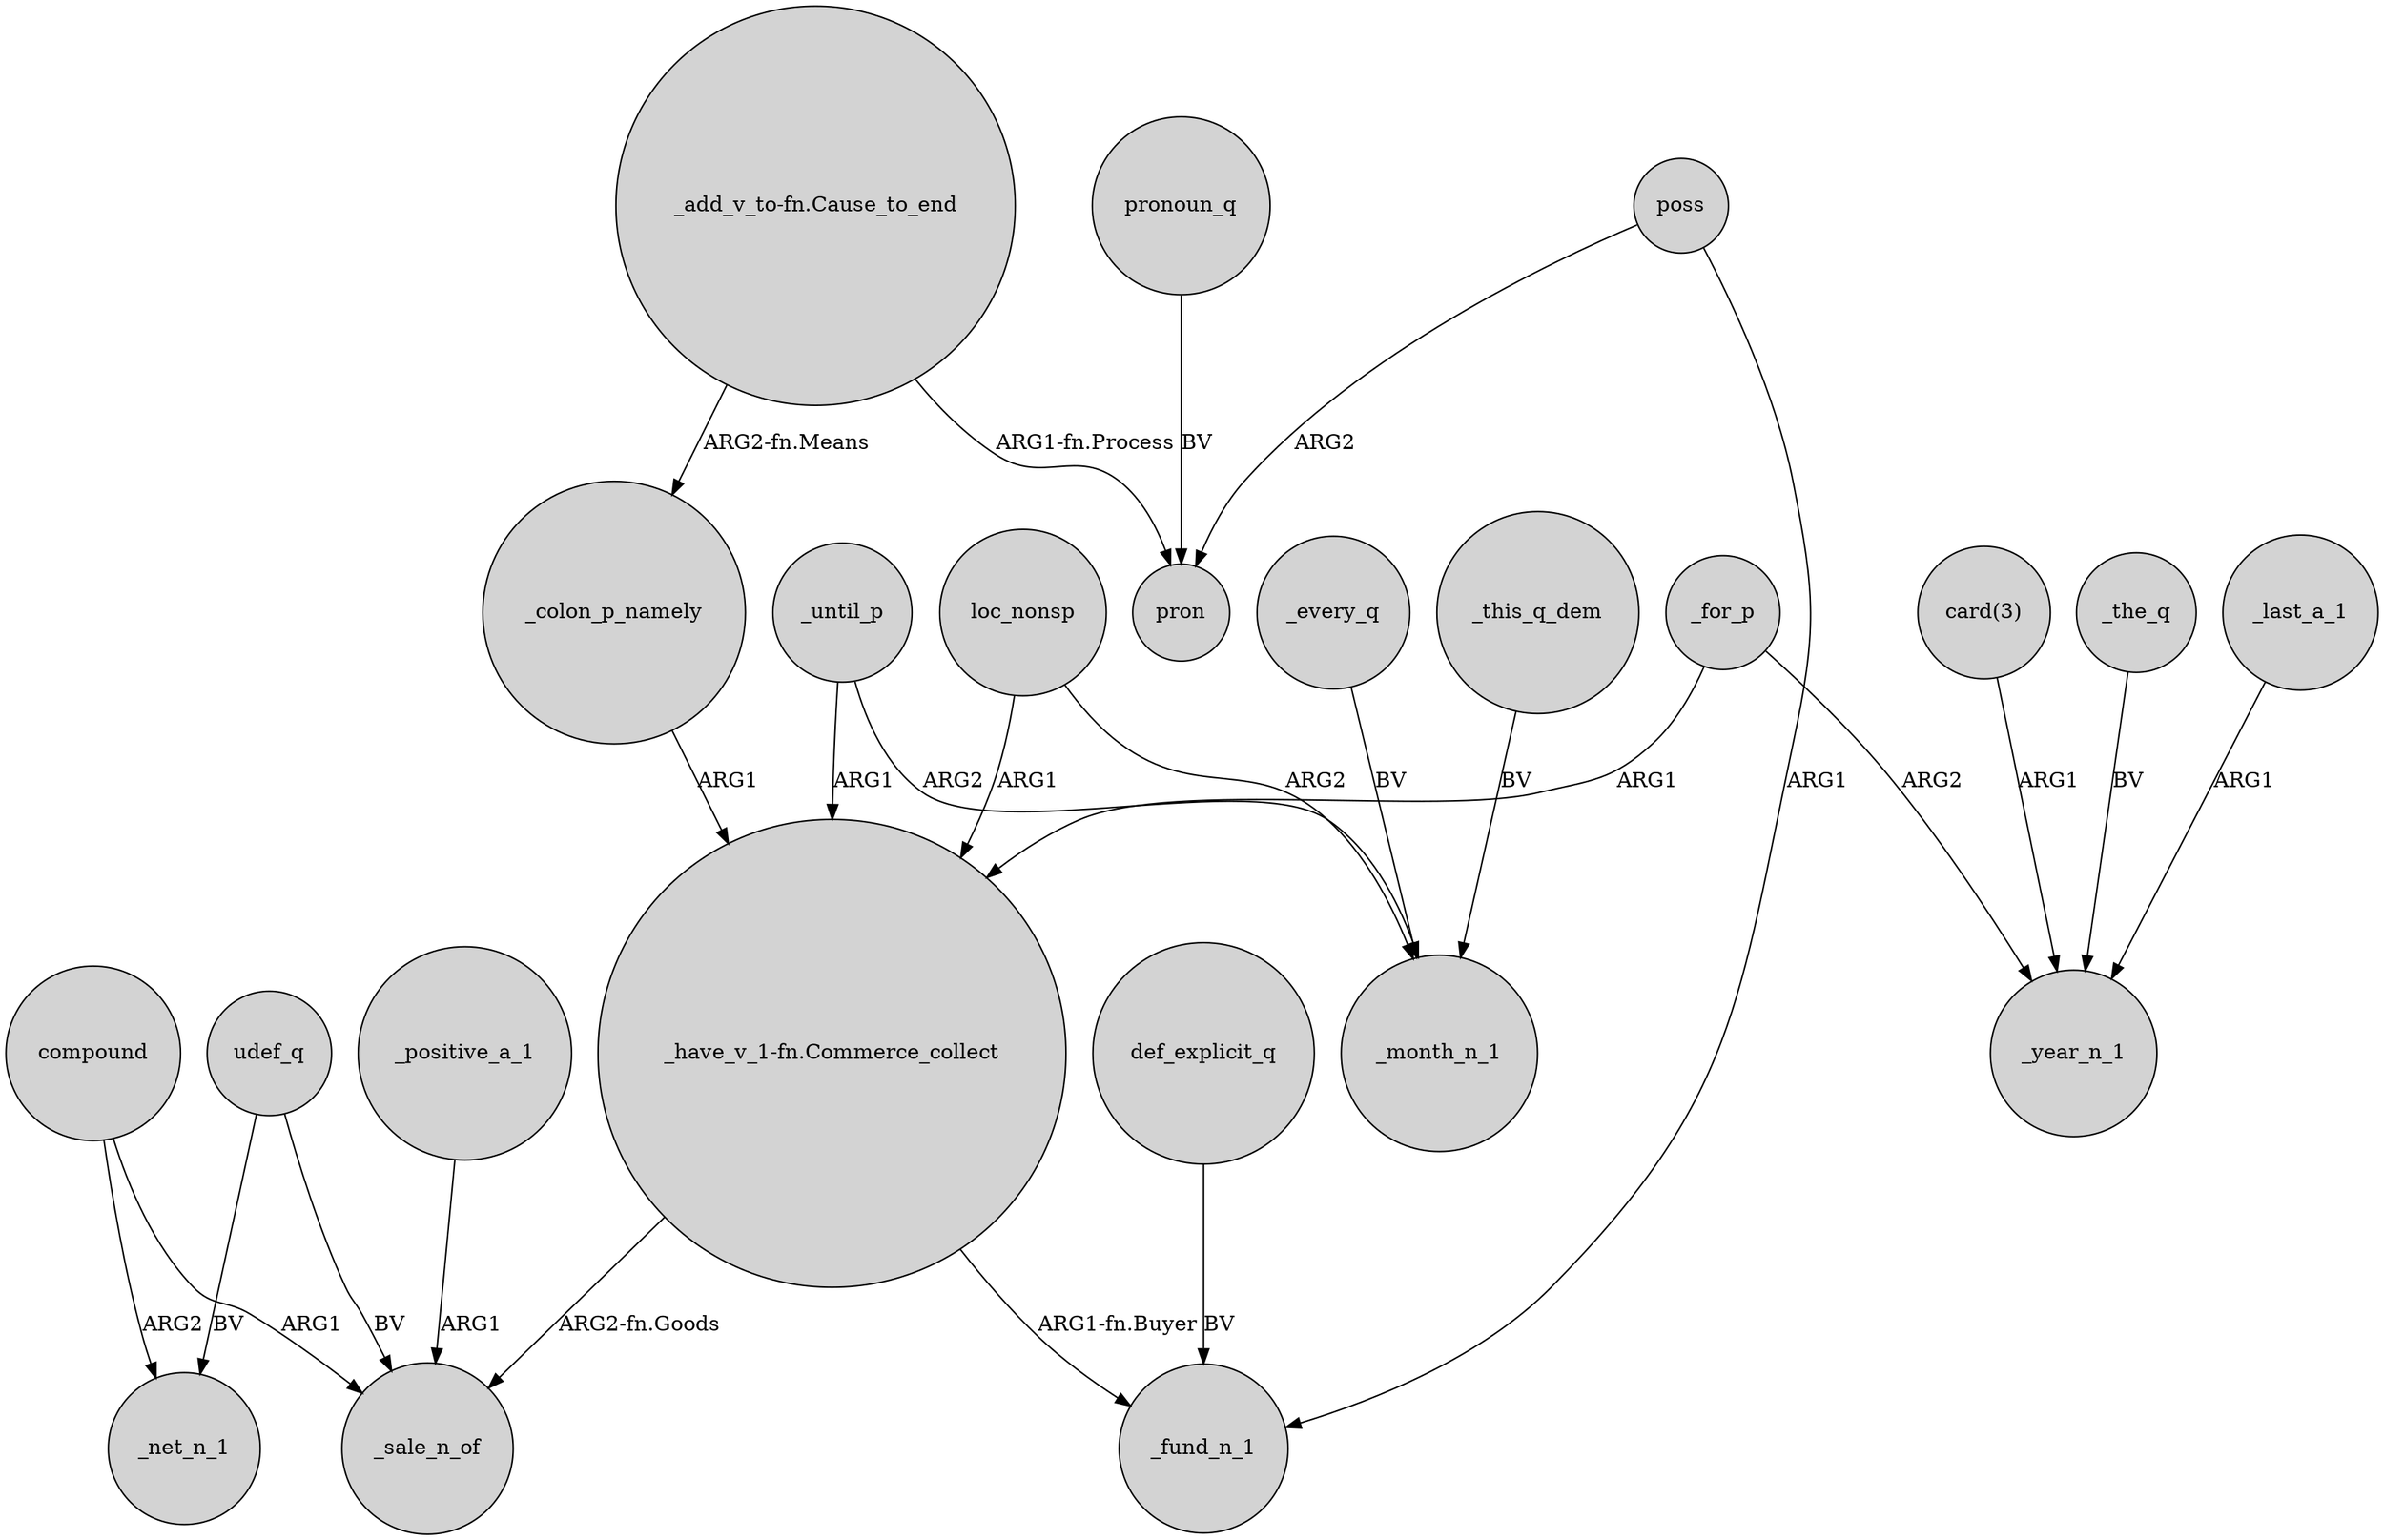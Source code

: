 digraph {
	node [shape=circle style=filled]
	"_have_v_1-fn.Commerce_collect" -> _sale_n_of [label="ARG2-fn.Goods"]
	def_explicit_q -> _fund_n_1 [label=BV]
	loc_nonsp -> "_have_v_1-fn.Commerce_collect" [label=ARG1]
	compound -> _net_n_1 [label=ARG2]
	_every_q -> _month_n_1 [label=BV]
	_positive_a_1 -> _sale_n_of [label=ARG1]
	poss -> _fund_n_1 [label=ARG1]
	udef_q -> _sale_n_of [label=BV]
	"_have_v_1-fn.Commerce_collect" -> _fund_n_1 [label="ARG1-fn.Buyer"]
	"card(3)" -> _year_n_1 [label=ARG1]
	loc_nonsp -> _month_n_1 [label=ARG2]
	_for_p -> "_have_v_1-fn.Commerce_collect" [label=ARG1]
	pronoun_q -> pron [label=BV]
	poss -> pron [label=ARG2]
	_the_q -> _year_n_1 [label=BV]
	"_add_v_to-fn.Cause_to_end" -> _colon_p_namely [label="ARG2-fn.Means"]
	udef_q -> _net_n_1 [label=BV]
	_until_p -> "_have_v_1-fn.Commerce_collect" [label=ARG1]
	_last_a_1 -> _year_n_1 [label=ARG1]
	_this_q_dem -> _month_n_1 [label=BV]
	_colon_p_namely -> "_have_v_1-fn.Commerce_collect" [label=ARG1]
	_for_p -> _year_n_1 [label=ARG2]
	_until_p -> _month_n_1 [label=ARG2]
	compound -> _sale_n_of [label=ARG1]
	"_add_v_to-fn.Cause_to_end" -> pron [label="ARG1-fn.Process"]
}

